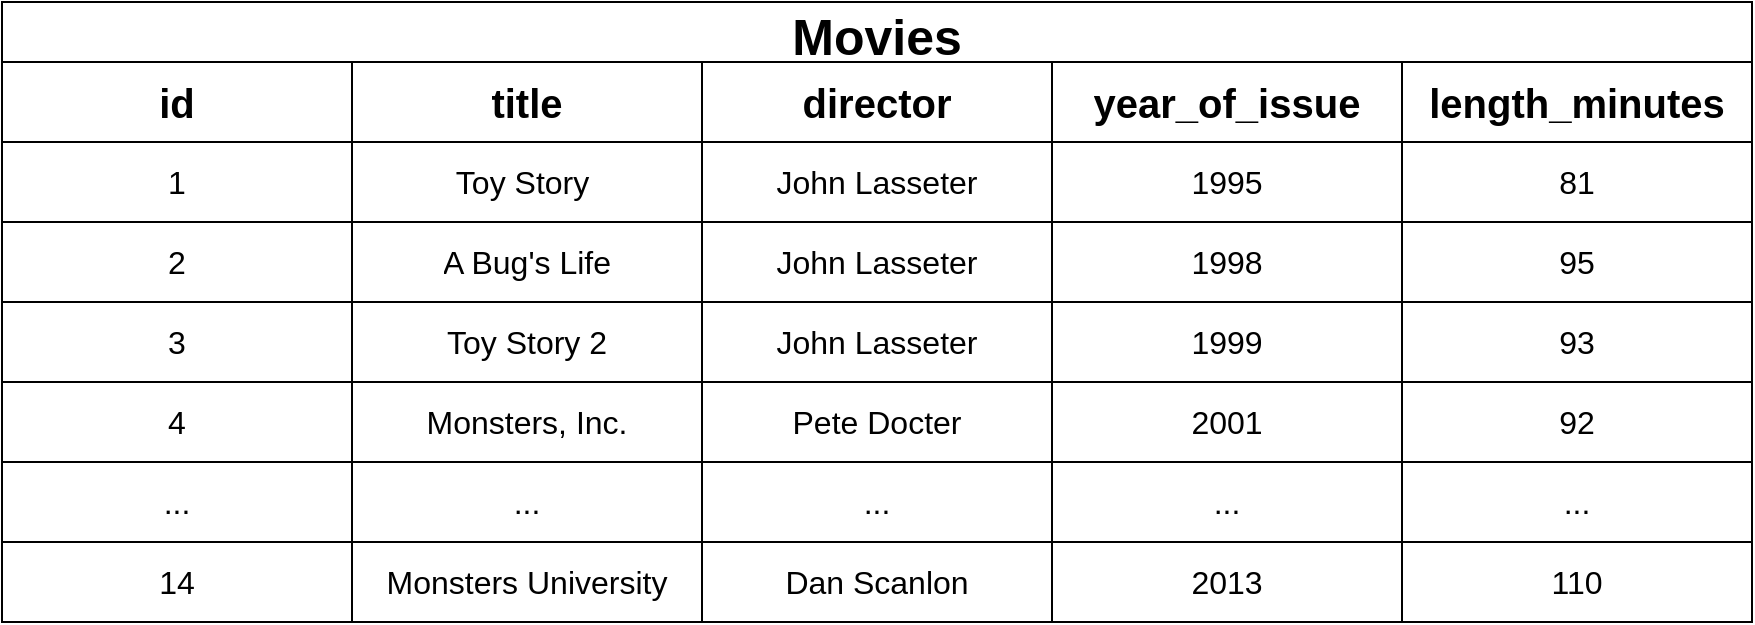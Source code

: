 <mxfile version="21.3.5" type="device">
  <diagram name="Page-1" id="K-cHxE39_oSuVvGbcCYV">
    <mxGraphModel dx="1050" dy="581" grid="1" gridSize="10" guides="1" tooltips="1" connect="1" arrows="1" fold="1" page="1" pageScale="1" pageWidth="850" pageHeight="1100" math="0" shadow="0">
      <root>
        <mxCell id="0" />
        <mxCell id="1" parent="0" />
        <mxCell id="d8kG1DlG0p4bEzFvJcGL-34" value="Movies" style="shape=table;startSize=30;container=1;collapsible=0;childLayout=tableLayout;strokeColor=default;fontSize=25;fontStyle=1" vertex="1" parent="1">
          <mxGeometry x="31" y="230" width="875" height="310" as="geometry" />
        </mxCell>
        <mxCell id="d8kG1DlG0p4bEzFvJcGL-35" value="" style="shape=tableRow;horizontal=0;startSize=0;swimlaneHead=0;swimlaneBody=0;strokeColor=inherit;top=0;left=0;bottom=0;right=0;collapsible=0;dropTarget=0;fillColor=none;points=[[0,0.5],[1,0.5]];portConstraint=eastwest;fontSize=16;" vertex="1" parent="d8kG1DlG0p4bEzFvJcGL-34">
          <mxGeometry y="30" width="875" height="40" as="geometry" />
        </mxCell>
        <mxCell id="d8kG1DlG0p4bEzFvJcGL-36" value="&lt;b&gt;&lt;font style=&quot;font-size: 20px;&quot;&gt;id&lt;/font&gt;&lt;/b&gt;" style="shape=partialRectangle;html=1;whiteSpace=wrap;connectable=0;strokeColor=inherit;overflow=hidden;fillColor=none;top=0;left=0;bottom=0;right=0;pointerEvents=1;fontSize=16;" vertex="1" parent="d8kG1DlG0p4bEzFvJcGL-35">
          <mxGeometry width="175" height="40" as="geometry">
            <mxRectangle width="175" height="40" as="alternateBounds" />
          </mxGeometry>
        </mxCell>
        <mxCell id="d8kG1DlG0p4bEzFvJcGL-37" value="&lt;b&gt;&lt;font style=&quot;font-size: 20px;&quot;&gt;title&lt;/font&gt;&lt;/b&gt;" style="shape=partialRectangle;html=1;whiteSpace=wrap;connectable=0;strokeColor=inherit;overflow=hidden;fillColor=none;top=0;left=0;bottom=0;right=0;pointerEvents=1;fontSize=16;" vertex="1" parent="d8kG1DlG0p4bEzFvJcGL-35">
          <mxGeometry x="175" width="175" height="40" as="geometry">
            <mxRectangle width="175" height="40" as="alternateBounds" />
          </mxGeometry>
        </mxCell>
        <mxCell id="d8kG1DlG0p4bEzFvJcGL-38" value="&lt;b&gt;&lt;font style=&quot;font-size: 20px;&quot;&gt;director&lt;/font&gt;&lt;/b&gt;" style="shape=partialRectangle;html=1;whiteSpace=wrap;connectable=0;strokeColor=inherit;overflow=hidden;fillColor=none;top=0;left=0;bottom=0;right=0;pointerEvents=1;fontSize=16;" vertex="1" parent="d8kG1DlG0p4bEzFvJcGL-35">
          <mxGeometry x="350" width="175" height="40" as="geometry">
            <mxRectangle width="175" height="40" as="alternateBounds" />
          </mxGeometry>
        </mxCell>
        <mxCell id="d8kG1DlG0p4bEzFvJcGL-50" value="&lt;b&gt;&lt;font style=&quot;font-size: 20px;&quot;&gt;year_of_issue&lt;/font&gt;&lt;/b&gt;" style="shape=partialRectangle;html=1;whiteSpace=wrap;connectable=0;strokeColor=inherit;overflow=hidden;fillColor=none;top=0;left=0;bottom=0;right=0;pointerEvents=1;fontSize=16;" vertex="1" parent="d8kG1DlG0p4bEzFvJcGL-35">
          <mxGeometry x="525" width="175" height="40" as="geometry">
            <mxRectangle width="175" height="40" as="alternateBounds" />
          </mxGeometry>
        </mxCell>
        <mxCell id="d8kG1DlG0p4bEzFvJcGL-47" value="&lt;b&gt;&lt;font style=&quot;font-size: 20px;&quot;&gt;length_minutes&lt;/font&gt;&lt;/b&gt;" style="shape=partialRectangle;html=1;whiteSpace=wrap;connectable=0;strokeColor=inherit;overflow=hidden;fillColor=none;top=0;left=0;bottom=0;right=0;pointerEvents=1;fontSize=16;" vertex="1" parent="d8kG1DlG0p4bEzFvJcGL-35">
          <mxGeometry x="700" width="175" height="40" as="geometry">
            <mxRectangle width="175" height="40" as="alternateBounds" />
          </mxGeometry>
        </mxCell>
        <mxCell id="d8kG1DlG0p4bEzFvJcGL-39" value="" style="shape=tableRow;horizontal=0;startSize=0;swimlaneHead=0;swimlaneBody=0;strokeColor=inherit;top=0;left=0;bottom=0;right=0;collapsible=0;dropTarget=0;fillColor=none;points=[[0,0.5],[1,0.5]];portConstraint=eastwest;fontSize=16;" vertex="1" parent="d8kG1DlG0p4bEzFvJcGL-34">
          <mxGeometry y="70" width="875" height="40" as="geometry" />
        </mxCell>
        <mxCell id="d8kG1DlG0p4bEzFvJcGL-40" value="1" style="shape=partialRectangle;html=1;whiteSpace=wrap;connectable=0;strokeColor=inherit;overflow=hidden;fillColor=none;top=0;left=0;bottom=0;right=0;pointerEvents=1;fontSize=16;" vertex="1" parent="d8kG1DlG0p4bEzFvJcGL-39">
          <mxGeometry width="175" height="40" as="geometry">
            <mxRectangle width="175" height="40" as="alternateBounds" />
          </mxGeometry>
        </mxCell>
        <mxCell id="d8kG1DlG0p4bEzFvJcGL-41" value="Toy Story&amp;nbsp;" style="shape=partialRectangle;html=1;whiteSpace=wrap;connectable=0;strokeColor=inherit;overflow=hidden;fillColor=none;top=0;left=0;bottom=0;right=0;pointerEvents=1;fontSize=16;" vertex="1" parent="d8kG1DlG0p4bEzFvJcGL-39">
          <mxGeometry x="175" width="175" height="40" as="geometry">
            <mxRectangle width="175" height="40" as="alternateBounds" />
          </mxGeometry>
        </mxCell>
        <mxCell id="d8kG1DlG0p4bEzFvJcGL-42" value="John Lasseter" style="shape=partialRectangle;html=1;whiteSpace=wrap;connectable=0;strokeColor=inherit;overflow=hidden;fillColor=none;top=0;left=0;bottom=0;right=0;pointerEvents=1;fontSize=16;" vertex="1" parent="d8kG1DlG0p4bEzFvJcGL-39">
          <mxGeometry x="350" width="175" height="40" as="geometry">
            <mxRectangle width="175" height="40" as="alternateBounds" />
          </mxGeometry>
        </mxCell>
        <mxCell id="d8kG1DlG0p4bEzFvJcGL-51" value="1995" style="shape=partialRectangle;html=1;whiteSpace=wrap;connectable=0;strokeColor=inherit;overflow=hidden;fillColor=none;top=0;left=0;bottom=0;right=0;pointerEvents=1;fontSize=16;" vertex="1" parent="d8kG1DlG0p4bEzFvJcGL-39">
          <mxGeometry x="525" width="175" height="40" as="geometry">
            <mxRectangle width="175" height="40" as="alternateBounds" />
          </mxGeometry>
        </mxCell>
        <mxCell id="d8kG1DlG0p4bEzFvJcGL-48" value="81" style="shape=partialRectangle;html=1;whiteSpace=wrap;connectable=0;strokeColor=inherit;overflow=hidden;fillColor=none;top=0;left=0;bottom=0;right=0;pointerEvents=1;fontSize=16;" vertex="1" parent="d8kG1DlG0p4bEzFvJcGL-39">
          <mxGeometry x="700" width="175" height="40" as="geometry">
            <mxRectangle width="175" height="40" as="alternateBounds" />
          </mxGeometry>
        </mxCell>
        <mxCell id="d8kG1DlG0p4bEzFvJcGL-43" value="" style="shape=tableRow;horizontal=0;startSize=0;swimlaneHead=0;swimlaneBody=0;strokeColor=inherit;top=0;left=0;bottom=0;right=0;collapsible=0;dropTarget=0;fillColor=none;points=[[0,0.5],[1,0.5]];portConstraint=eastwest;fontSize=16;" vertex="1" parent="d8kG1DlG0p4bEzFvJcGL-34">
          <mxGeometry y="110" width="875" height="40" as="geometry" />
        </mxCell>
        <mxCell id="d8kG1DlG0p4bEzFvJcGL-44" value="2" style="shape=partialRectangle;html=1;whiteSpace=wrap;connectable=0;strokeColor=inherit;overflow=hidden;fillColor=none;top=0;left=0;bottom=0;right=0;pointerEvents=1;fontSize=16;" vertex="1" parent="d8kG1DlG0p4bEzFvJcGL-43">
          <mxGeometry width="175" height="40" as="geometry">
            <mxRectangle width="175" height="40" as="alternateBounds" />
          </mxGeometry>
        </mxCell>
        <mxCell id="d8kG1DlG0p4bEzFvJcGL-45" value="A Bug&#39;s Life" style="shape=partialRectangle;html=1;whiteSpace=wrap;connectable=0;strokeColor=inherit;overflow=hidden;fillColor=none;top=0;left=0;bottom=0;right=0;pointerEvents=1;fontSize=16;" vertex="1" parent="d8kG1DlG0p4bEzFvJcGL-43">
          <mxGeometry x="175" width="175" height="40" as="geometry">
            <mxRectangle width="175" height="40" as="alternateBounds" />
          </mxGeometry>
        </mxCell>
        <mxCell id="d8kG1DlG0p4bEzFvJcGL-46" value="John Lasseter" style="shape=partialRectangle;html=1;whiteSpace=wrap;connectable=0;strokeColor=inherit;overflow=hidden;fillColor=none;top=0;left=0;bottom=0;right=0;pointerEvents=1;fontSize=16;" vertex="1" parent="d8kG1DlG0p4bEzFvJcGL-43">
          <mxGeometry x="350" width="175" height="40" as="geometry">
            <mxRectangle width="175" height="40" as="alternateBounds" />
          </mxGeometry>
        </mxCell>
        <mxCell id="d8kG1DlG0p4bEzFvJcGL-52" value="1998" style="shape=partialRectangle;html=1;whiteSpace=wrap;connectable=0;strokeColor=inherit;overflow=hidden;fillColor=none;top=0;left=0;bottom=0;right=0;pointerEvents=1;fontSize=16;" vertex="1" parent="d8kG1DlG0p4bEzFvJcGL-43">
          <mxGeometry x="525" width="175" height="40" as="geometry">
            <mxRectangle width="175" height="40" as="alternateBounds" />
          </mxGeometry>
        </mxCell>
        <mxCell id="d8kG1DlG0p4bEzFvJcGL-49" value="95" style="shape=partialRectangle;html=1;whiteSpace=wrap;connectable=0;strokeColor=inherit;overflow=hidden;fillColor=none;top=0;left=0;bottom=0;right=0;pointerEvents=1;fontSize=16;" vertex="1" parent="d8kG1DlG0p4bEzFvJcGL-43">
          <mxGeometry x="700" width="175" height="40" as="geometry">
            <mxRectangle width="175" height="40" as="alternateBounds" />
          </mxGeometry>
        </mxCell>
        <mxCell id="d8kG1DlG0p4bEzFvJcGL-53" style="shape=tableRow;horizontal=0;startSize=0;swimlaneHead=0;swimlaneBody=0;strokeColor=inherit;top=0;left=0;bottom=0;right=0;collapsible=0;dropTarget=0;fillColor=none;points=[[0,0.5],[1,0.5]];portConstraint=eastwest;fontSize=16;" vertex="1" parent="d8kG1DlG0p4bEzFvJcGL-34">
          <mxGeometry y="150" width="875" height="40" as="geometry" />
        </mxCell>
        <mxCell id="d8kG1DlG0p4bEzFvJcGL-54" value="3" style="shape=partialRectangle;html=1;whiteSpace=wrap;connectable=0;strokeColor=inherit;overflow=hidden;fillColor=none;top=0;left=0;bottom=0;right=0;pointerEvents=1;fontSize=16;" vertex="1" parent="d8kG1DlG0p4bEzFvJcGL-53">
          <mxGeometry width="175" height="40" as="geometry">
            <mxRectangle width="175" height="40" as="alternateBounds" />
          </mxGeometry>
        </mxCell>
        <mxCell id="d8kG1DlG0p4bEzFvJcGL-55" value="Toy Story 2" style="shape=partialRectangle;html=1;whiteSpace=wrap;connectable=0;strokeColor=inherit;overflow=hidden;fillColor=none;top=0;left=0;bottom=0;right=0;pointerEvents=1;fontSize=16;" vertex="1" parent="d8kG1DlG0p4bEzFvJcGL-53">
          <mxGeometry x="175" width="175" height="40" as="geometry">
            <mxRectangle width="175" height="40" as="alternateBounds" />
          </mxGeometry>
        </mxCell>
        <mxCell id="d8kG1DlG0p4bEzFvJcGL-56" value="John Lasseter" style="shape=partialRectangle;html=1;whiteSpace=wrap;connectable=0;strokeColor=inherit;overflow=hidden;fillColor=none;top=0;left=0;bottom=0;right=0;pointerEvents=1;fontSize=16;" vertex="1" parent="d8kG1DlG0p4bEzFvJcGL-53">
          <mxGeometry x="350" width="175" height="40" as="geometry">
            <mxRectangle width="175" height="40" as="alternateBounds" />
          </mxGeometry>
        </mxCell>
        <mxCell id="d8kG1DlG0p4bEzFvJcGL-57" value="1999" style="shape=partialRectangle;html=1;whiteSpace=wrap;connectable=0;strokeColor=inherit;overflow=hidden;fillColor=none;top=0;left=0;bottom=0;right=0;pointerEvents=1;fontSize=16;" vertex="1" parent="d8kG1DlG0p4bEzFvJcGL-53">
          <mxGeometry x="525" width="175" height="40" as="geometry">
            <mxRectangle width="175" height="40" as="alternateBounds" />
          </mxGeometry>
        </mxCell>
        <mxCell id="d8kG1DlG0p4bEzFvJcGL-58" value="93" style="shape=partialRectangle;html=1;whiteSpace=wrap;connectable=0;strokeColor=inherit;overflow=hidden;fillColor=none;top=0;left=0;bottom=0;right=0;pointerEvents=1;fontSize=16;" vertex="1" parent="d8kG1DlG0p4bEzFvJcGL-53">
          <mxGeometry x="700" width="175" height="40" as="geometry">
            <mxRectangle width="175" height="40" as="alternateBounds" />
          </mxGeometry>
        </mxCell>
        <mxCell id="d8kG1DlG0p4bEzFvJcGL-59" style="shape=tableRow;horizontal=0;startSize=0;swimlaneHead=0;swimlaneBody=0;strokeColor=inherit;top=0;left=0;bottom=0;right=0;collapsible=0;dropTarget=0;fillColor=none;points=[[0,0.5],[1,0.5]];portConstraint=eastwest;fontSize=16;" vertex="1" parent="d8kG1DlG0p4bEzFvJcGL-34">
          <mxGeometry y="190" width="875" height="40" as="geometry" />
        </mxCell>
        <mxCell id="d8kG1DlG0p4bEzFvJcGL-60" value="4" style="shape=partialRectangle;html=1;whiteSpace=wrap;connectable=0;strokeColor=inherit;overflow=hidden;fillColor=none;top=0;left=0;bottom=0;right=0;pointerEvents=1;fontSize=16;" vertex="1" parent="d8kG1DlG0p4bEzFvJcGL-59">
          <mxGeometry width="175" height="40" as="geometry">
            <mxRectangle width="175" height="40" as="alternateBounds" />
          </mxGeometry>
        </mxCell>
        <mxCell id="d8kG1DlG0p4bEzFvJcGL-61" value="Monsters, Inc." style="shape=partialRectangle;html=1;whiteSpace=wrap;connectable=0;strokeColor=inherit;overflow=hidden;fillColor=none;top=0;left=0;bottom=0;right=0;pointerEvents=1;fontSize=16;" vertex="1" parent="d8kG1DlG0p4bEzFvJcGL-59">
          <mxGeometry x="175" width="175" height="40" as="geometry">
            <mxRectangle width="175" height="40" as="alternateBounds" />
          </mxGeometry>
        </mxCell>
        <mxCell id="d8kG1DlG0p4bEzFvJcGL-62" value="Pete Docter" style="shape=partialRectangle;html=1;whiteSpace=wrap;connectable=0;strokeColor=inherit;overflow=hidden;fillColor=none;top=0;left=0;bottom=0;right=0;pointerEvents=1;fontSize=16;" vertex="1" parent="d8kG1DlG0p4bEzFvJcGL-59">
          <mxGeometry x="350" width="175" height="40" as="geometry">
            <mxRectangle width="175" height="40" as="alternateBounds" />
          </mxGeometry>
        </mxCell>
        <mxCell id="d8kG1DlG0p4bEzFvJcGL-63" value="2001" style="shape=partialRectangle;html=1;whiteSpace=wrap;connectable=0;strokeColor=inherit;overflow=hidden;fillColor=none;top=0;left=0;bottom=0;right=0;pointerEvents=1;fontSize=16;" vertex="1" parent="d8kG1DlG0p4bEzFvJcGL-59">
          <mxGeometry x="525" width="175" height="40" as="geometry">
            <mxRectangle width="175" height="40" as="alternateBounds" />
          </mxGeometry>
        </mxCell>
        <mxCell id="d8kG1DlG0p4bEzFvJcGL-64" value="92" style="shape=partialRectangle;html=1;whiteSpace=wrap;connectable=0;strokeColor=inherit;overflow=hidden;fillColor=none;top=0;left=0;bottom=0;right=0;pointerEvents=1;fontSize=16;" vertex="1" parent="d8kG1DlG0p4bEzFvJcGL-59">
          <mxGeometry x="700" width="175" height="40" as="geometry">
            <mxRectangle width="175" height="40" as="alternateBounds" />
          </mxGeometry>
        </mxCell>
        <mxCell id="d8kG1DlG0p4bEzFvJcGL-65" style="shape=tableRow;horizontal=0;startSize=0;swimlaneHead=0;swimlaneBody=0;strokeColor=inherit;top=0;left=0;bottom=0;right=0;collapsible=0;dropTarget=0;fillColor=none;points=[[0,0.5],[1,0.5]];portConstraint=eastwest;fontSize=16;" vertex="1" parent="d8kG1DlG0p4bEzFvJcGL-34">
          <mxGeometry y="230" width="875" height="40" as="geometry" />
        </mxCell>
        <mxCell id="d8kG1DlG0p4bEzFvJcGL-66" value="..." style="shape=partialRectangle;html=1;whiteSpace=wrap;connectable=0;strokeColor=inherit;overflow=hidden;fillColor=none;top=0;left=0;bottom=0;right=0;pointerEvents=1;fontSize=16;" vertex="1" parent="d8kG1DlG0p4bEzFvJcGL-65">
          <mxGeometry width="175" height="40" as="geometry">
            <mxRectangle width="175" height="40" as="alternateBounds" />
          </mxGeometry>
        </mxCell>
        <mxCell id="d8kG1DlG0p4bEzFvJcGL-67" value="..." style="shape=partialRectangle;html=1;whiteSpace=wrap;connectable=0;strokeColor=inherit;overflow=hidden;fillColor=none;top=0;left=0;bottom=0;right=0;pointerEvents=1;fontSize=16;" vertex="1" parent="d8kG1DlG0p4bEzFvJcGL-65">
          <mxGeometry x="175" width="175" height="40" as="geometry">
            <mxRectangle width="175" height="40" as="alternateBounds" />
          </mxGeometry>
        </mxCell>
        <mxCell id="d8kG1DlG0p4bEzFvJcGL-68" value="..." style="shape=partialRectangle;html=1;whiteSpace=wrap;connectable=0;strokeColor=inherit;overflow=hidden;fillColor=none;top=0;left=0;bottom=0;right=0;pointerEvents=1;fontSize=16;" vertex="1" parent="d8kG1DlG0p4bEzFvJcGL-65">
          <mxGeometry x="350" width="175" height="40" as="geometry">
            <mxRectangle width="175" height="40" as="alternateBounds" />
          </mxGeometry>
        </mxCell>
        <mxCell id="d8kG1DlG0p4bEzFvJcGL-69" value="..." style="shape=partialRectangle;html=1;whiteSpace=wrap;connectable=0;strokeColor=inherit;overflow=hidden;fillColor=none;top=0;left=0;bottom=0;right=0;pointerEvents=1;fontSize=16;" vertex="1" parent="d8kG1DlG0p4bEzFvJcGL-65">
          <mxGeometry x="525" width="175" height="40" as="geometry">
            <mxRectangle width="175" height="40" as="alternateBounds" />
          </mxGeometry>
        </mxCell>
        <mxCell id="d8kG1DlG0p4bEzFvJcGL-70" value="..." style="shape=partialRectangle;html=1;whiteSpace=wrap;connectable=0;strokeColor=inherit;overflow=hidden;fillColor=none;top=0;left=0;bottom=0;right=0;pointerEvents=1;fontSize=16;" vertex="1" parent="d8kG1DlG0p4bEzFvJcGL-65">
          <mxGeometry x="700" width="175" height="40" as="geometry">
            <mxRectangle width="175" height="40" as="alternateBounds" />
          </mxGeometry>
        </mxCell>
        <mxCell id="d8kG1DlG0p4bEzFvJcGL-71" style="shape=tableRow;horizontal=0;startSize=0;swimlaneHead=0;swimlaneBody=0;strokeColor=inherit;top=0;left=0;bottom=0;right=0;collapsible=0;dropTarget=0;fillColor=none;points=[[0,0.5],[1,0.5]];portConstraint=eastwest;fontSize=16;" vertex="1" parent="d8kG1DlG0p4bEzFvJcGL-34">
          <mxGeometry y="270" width="875" height="40" as="geometry" />
        </mxCell>
        <mxCell id="d8kG1DlG0p4bEzFvJcGL-72" value="14" style="shape=partialRectangle;html=1;whiteSpace=wrap;connectable=0;strokeColor=inherit;overflow=hidden;fillColor=none;top=0;left=0;bottom=0;right=0;pointerEvents=1;fontSize=16;" vertex="1" parent="d8kG1DlG0p4bEzFvJcGL-71">
          <mxGeometry width="175" height="40" as="geometry">
            <mxRectangle width="175" height="40" as="alternateBounds" />
          </mxGeometry>
        </mxCell>
        <mxCell id="d8kG1DlG0p4bEzFvJcGL-73" value="Monsters University" style="shape=partialRectangle;html=1;whiteSpace=wrap;connectable=0;strokeColor=inherit;overflow=hidden;fillColor=none;top=0;left=0;bottom=0;right=0;pointerEvents=1;fontSize=16;" vertex="1" parent="d8kG1DlG0p4bEzFvJcGL-71">
          <mxGeometry x="175" width="175" height="40" as="geometry">
            <mxRectangle width="175" height="40" as="alternateBounds" />
          </mxGeometry>
        </mxCell>
        <mxCell id="d8kG1DlG0p4bEzFvJcGL-74" value="Dan Scanlon" style="shape=partialRectangle;html=1;whiteSpace=wrap;connectable=0;strokeColor=inherit;overflow=hidden;fillColor=none;top=0;left=0;bottom=0;right=0;pointerEvents=1;fontSize=16;" vertex="1" parent="d8kG1DlG0p4bEzFvJcGL-71">
          <mxGeometry x="350" width="175" height="40" as="geometry">
            <mxRectangle width="175" height="40" as="alternateBounds" />
          </mxGeometry>
        </mxCell>
        <mxCell id="d8kG1DlG0p4bEzFvJcGL-75" value="2013" style="shape=partialRectangle;html=1;whiteSpace=wrap;connectable=0;strokeColor=inherit;overflow=hidden;fillColor=none;top=0;left=0;bottom=0;right=0;pointerEvents=1;fontSize=16;" vertex="1" parent="d8kG1DlG0p4bEzFvJcGL-71">
          <mxGeometry x="525" width="175" height="40" as="geometry">
            <mxRectangle width="175" height="40" as="alternateBounds" />
          </mxGeometry>
        </mxCell>
        <mxCell id="d8kG1DlG0p4bEzFvJcGL-76" value="110" style="shape=partialRectangle;html=1;whiteSpace=wrap;connectable=0;strokeColor=inherit;overflow=hidden;fillColor=none;top=0;left=0;bottom=0;right=0;pointerEvents=1;fontSize=16;" vertex="1" parent="d8kG1DlG0p4bEzFvJcGL-71">
          <mxGeometry x="700" width="175" height="40" as="geometry">
            <mxRectangle width="175" height="40" as="alternateBounds" />
          </mxGeometry>
        </mxCell>
      </root>
    </mxGraphModel>
  </diagram>
</mxfile>
